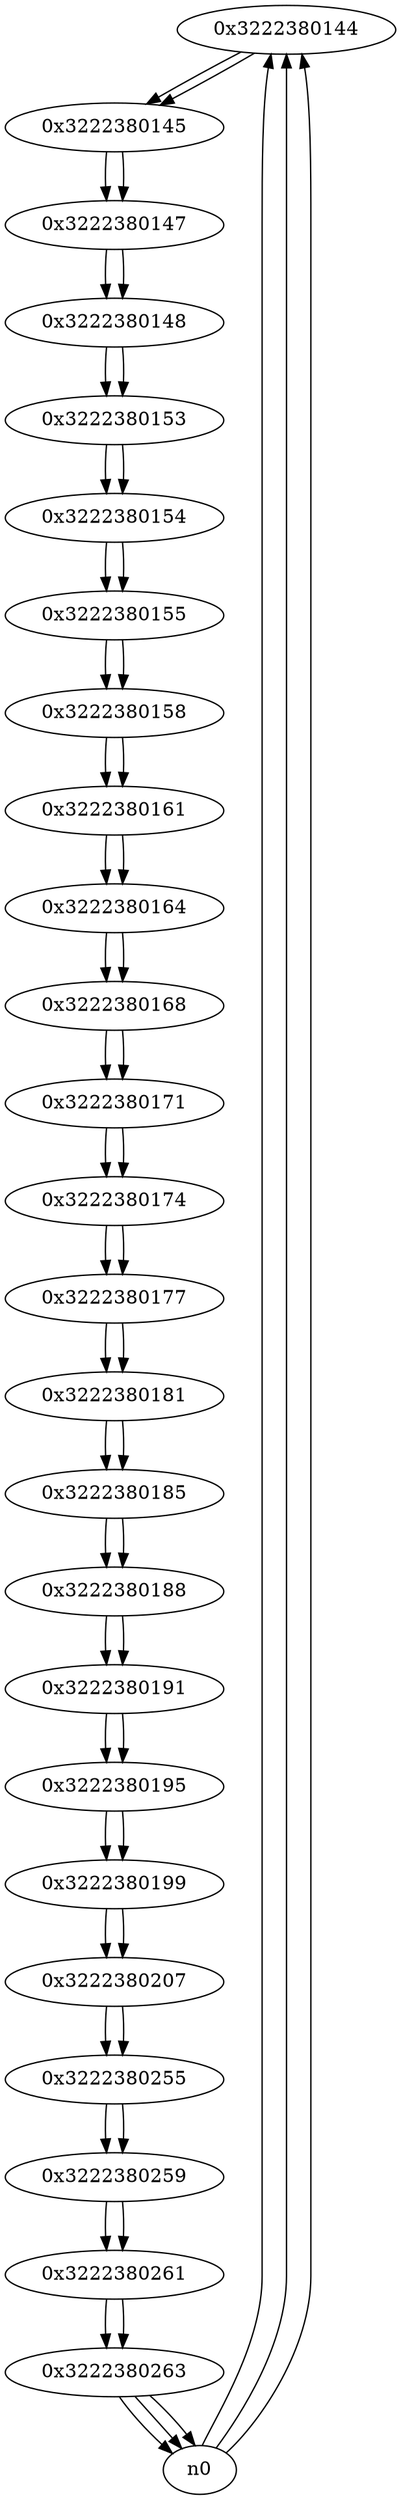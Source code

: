 digraph G{
/* nodes */
  n1 [label="0x3222380144"]
  n2 [label="0x3222380145"]
  n3 [label="0x3222380147"]
  n4 [label="0x3222380148"]
  n5 [label="0x3222380153"]
  n6 [label="0x3222380154"]
  n7 [label="0x3222380155"]
  n8 [label="0x3222380158"]
  n9 [label="0x3222380161"]
  n10 [label="0x3222380164"]
  n11 [label="0x3222380168"]
  n12 [label="0x3222380171"]
  n13 [label="0x3222380174"]
  n14 [label="0x3222380177"]
  n15 [label="0x3222380181"]
  n16 [label="0x3222380185"]
  n17 [label="0x3222380188"]
  n18 [label="0x3222380191"]
  n19 [label="0x3222380195"]
  n20 [label="0x3222380199"]
  n21 [label="0x3222380207"]
  n22 [label="0x3222380255"]
  n23 [label="0x3222380259"]
  n24 [label="0x3222380261"]
  n25 [label="0x3222380263"]
/* edges */
n1 -> n2;
n0 -> n1;
n0 -> n1;
n0 -> n1;
n2 -> n3;
n1 -> n2;
n3 -> n4;
n2 -> n3;
n4 -> n5;
n3 -> n4;
n5 -> n6;
n4 -> n5;
n6 -> n7;
n5 -> n6;
n7 -> n8;
n6 -> n7;
n8 -> n9;
n7 -> n8;
n9 -> n10;
n8 -> n9;
n10 -> n11;
n9 -> n10;
n11 -> n12;
n10 -> n11;
n12 -> n13;
n11 -> n12;
n13 -> n14;
n12 -> n13;
n14 -> n15;
n13 -> n14;
n15 -> n16;
n14 -> n15;
n16 -> n17;
n15 -> n16;
n17 -> n18;
n16 -> n17;
n18 -> n19;
n17 -> n18;
n19 -> n20;
n18 -> n19;
n20 -> n21;
n19 -> n20;
n21 -> n22;
n20 -> n21;
n22 -> n23;
n21 -> n22;
n23 -> n24;
n22 -> n23;
n24 -> n25;
n23 -> n24;
n25 -> n0;
n25 -> n0;
n25 -> n0;
n24 -> n25;
}
